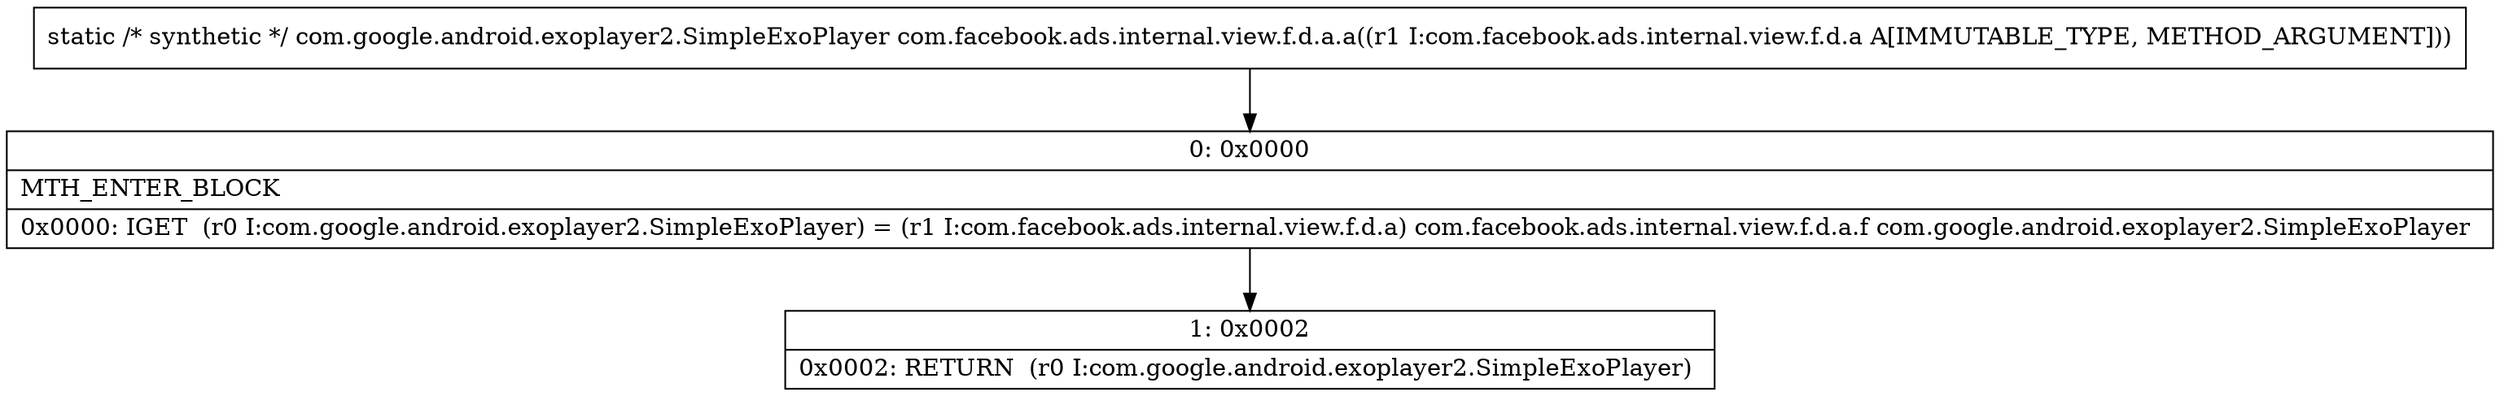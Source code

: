 digraph "CFG forcom.facebook.ads.internal.view.f.d.a.a(Lcom\/facebook\/ads\/internal\/view\/f\/d\/a;)Lcom\/google\/android\/exoplayer2\/SimpleExoPlayer;" {
Node_0 [shape=record,label="{0\:\ 0x0000|MTH_ENTER_BLOCK\l|0x0000: IGET  (r0 I:com.google.android.exoplayer2.SimpleExoPlayer) = (r1 I:com.facebook.ads.internal.view.f.d.a) com.facebook.ads.internal.view.f.d.a.f com.google.android.exoplayer2.SimpleExoPlayer \l}"];
Node_1 [shape=record,label="{1\:\ 0x0002|0x0002: RETURN  (r0 I:com.google.android.exoplayer2.SimpleExoPlayer) \l}"];
MethodNode[shape=record,label="{static \/* synthetic *\/ com.google.android.exoplayer2.SimpleExoPlayer com.facebook.ads.internal.view.f.d.a.a((r1 I:com.facebook.ads.internal.view.f.d.a A[IMMUTABLE_TYPE, METHOD_ARGUMENT])) }"];
MethodNode -> Node_0;
Node_0 -> Node_1;
}

